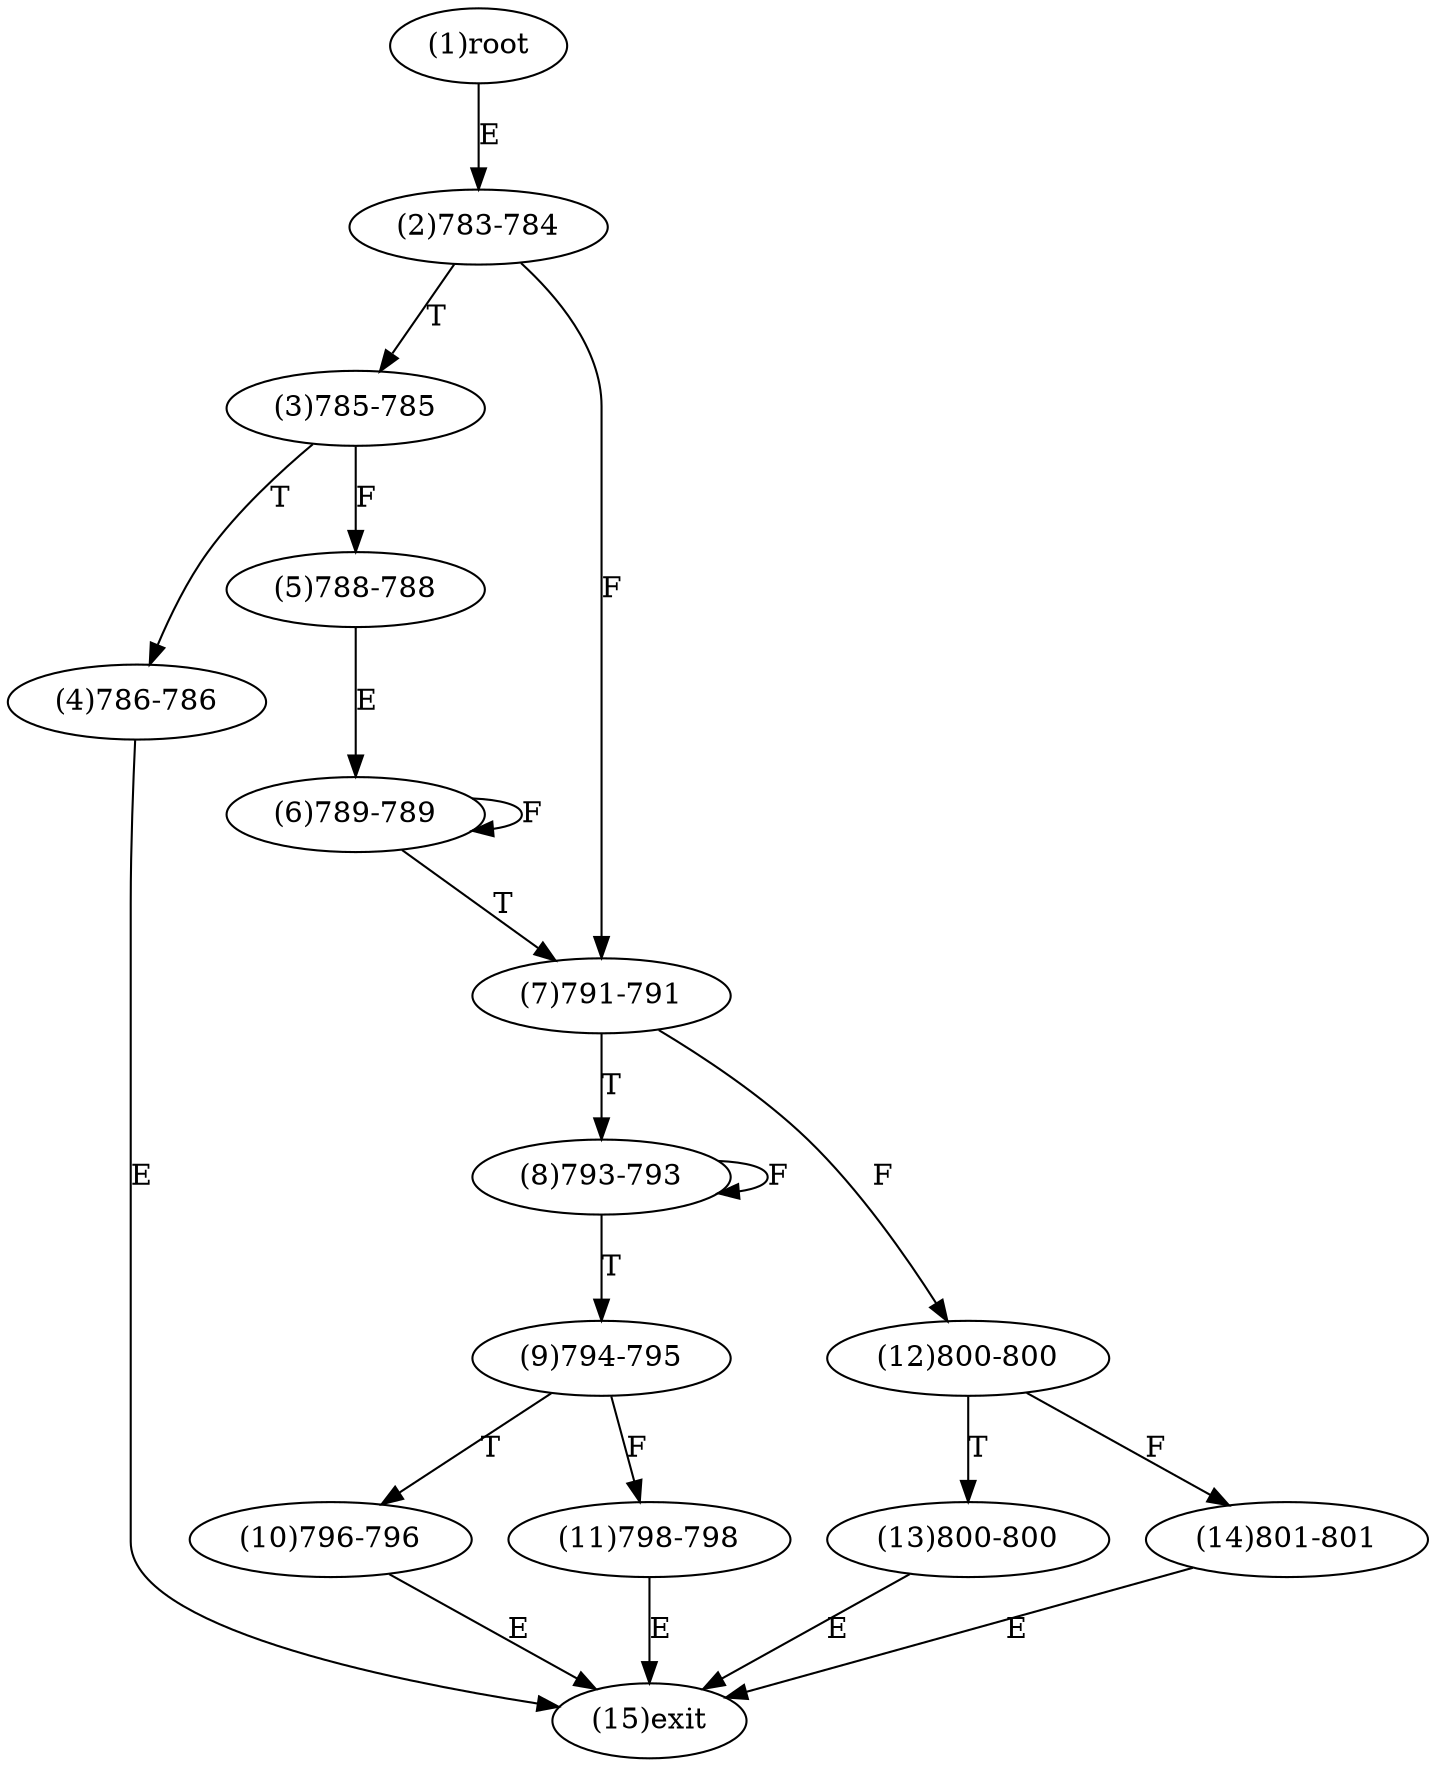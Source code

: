 digraph "" { 
1[ label="(1)root"];
2[ label="(2)783-784"];
3[ label="(3)785-785"];
4[ label="(4)786-786"];
5[ label="(5)788-788"];
6[ label="(6)789-789"];
7[ label="(7)791-791"];
8[ label="(8)793-793"];
9[ label="(9)794-795"];
10[ label="(10)796-796"];
11[ label="(11)798-798"];
12[ label="(12)800-800"];
13[ label="(13)800-800"];
14[ label="(14)801-801"];
15[ label="(15)exit"];
1->2[ label="E"];
2->7[ label="F"];
2->3[ label="T"];
3->5[ label="F"];
3->4[ label="T"];
4->15[ label="E"];
5->6[ label="E"];
6->6[ label="F"];
6->7[ label="T"];
7->12[ label="F"];
7->8[ label="T"];
8->8[ label="F"];
8->9[ label="T"];
9->11[ label="F"];
9->10[ label="T"];
10->15[ label="E"];
11->15[ label="E"];
12->14[ label="F"];
12->13[ label="T"];
13->15[ label="E"];
14->15[ label="E"];
}